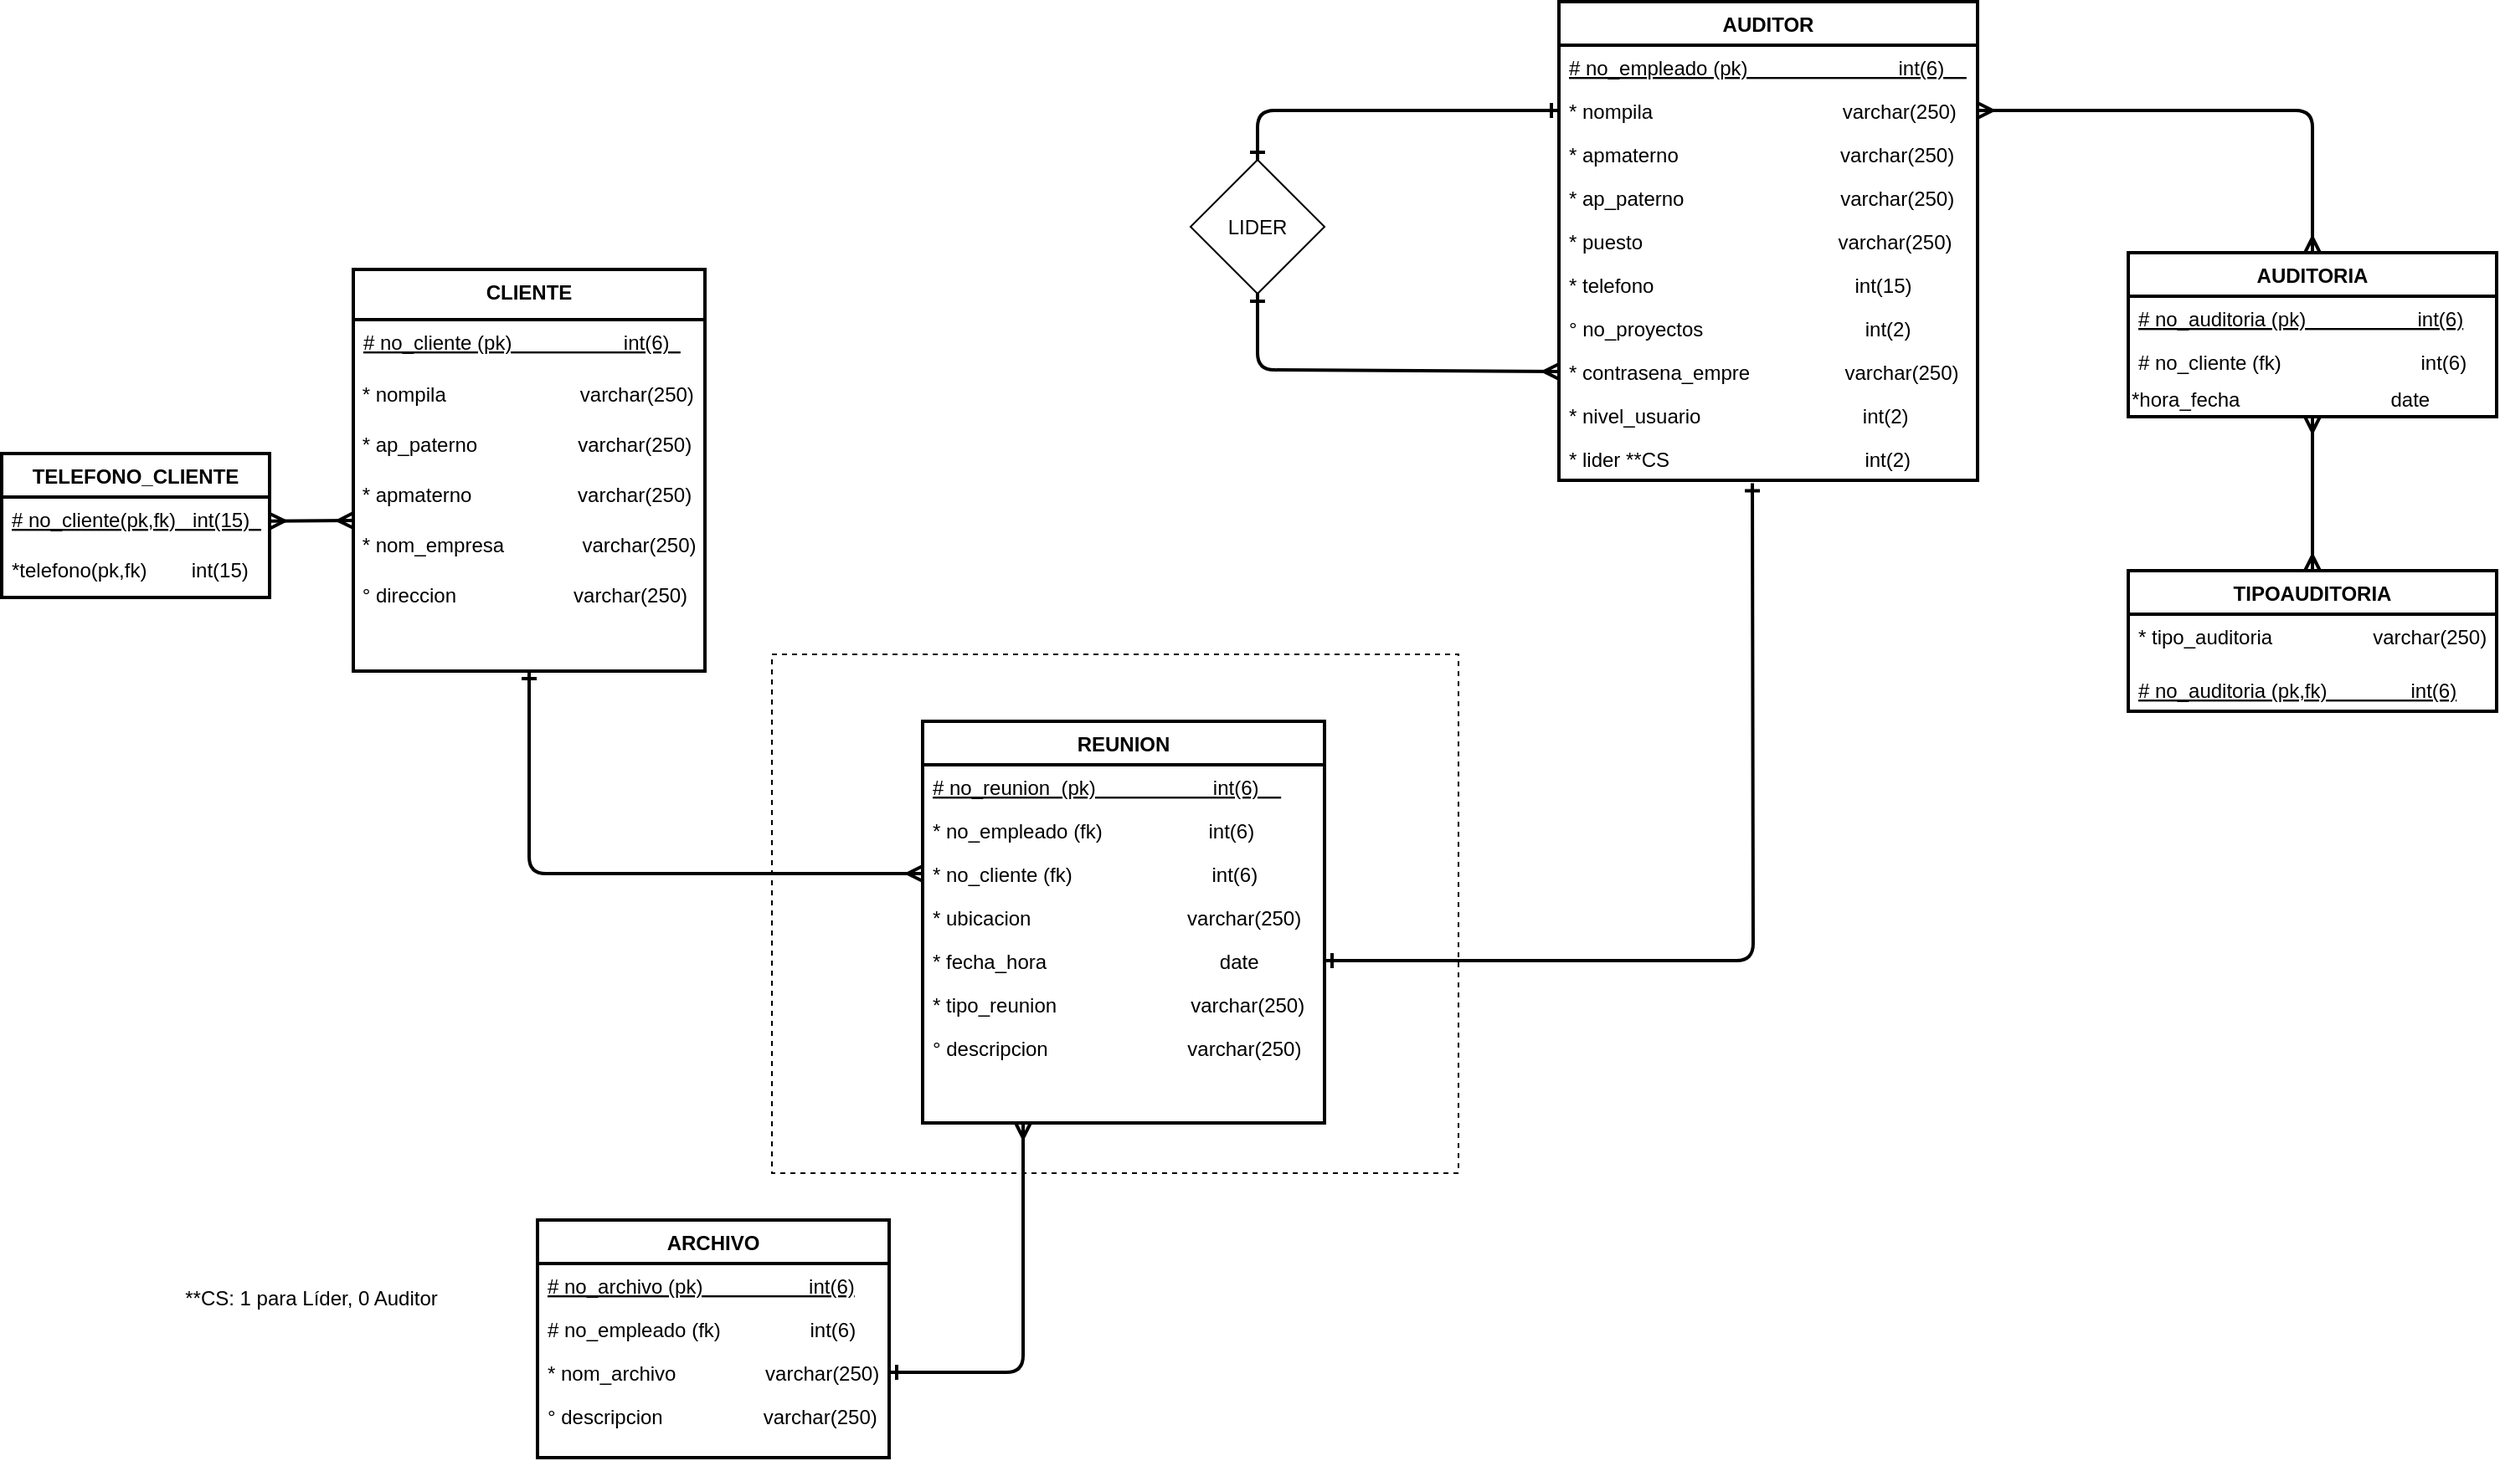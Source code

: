 <mxfile version="14.2.9" type="github">
  <diagram id="C5RBs43oDa-KdzZeNtuy" name="Page-1">
    <mxGraphModel dx="2401" dy="1773" grid="1" gridSize="10" guides="1" tooltips="1" connect="1" arrows="1" fold="1" page="1" pageScale="1" pageWidth="827" pageHeight="1169" math="0" shadow="0">
      <root>
        <mxCell id="WIyWlLk6GJQsqaUBKTNV-0" />
        <mxCell id="WIyWlLk6GJQsqaUBKTNV-1" parent="WIyWlLk6GJQsqaUBKTNV-0" />
        <mxCell id="gr3oe_lrxex0TwQ4C50Z-101" value="" style="rounded=0;whiteSpace=wrap;html=1;dashed=1;" vertex="1" parent="WIyWlLk6GJQsqaUBKTNV-1">
          <mxGeometry x="440" y="190" width="410" height="310" as="geometry" />
        </mxCell>
        <mxCell id="gr3oe_lrxex0TwQ4C50Z-0" value="CLIENTE" style="swimlane;fontStyle=1;align=center;verticalAlign=top;childLayout=stackLayout;horizontal=1;startSize=30;horizontalStack=0;resizeParent=1;resizeLast=0;collapsible=1;marginBottom=0;rounded=0;shadow=0;strokeWidth=2;" vertex="1" parent="WIyWlLk6GJQsqaUBKTNV-1">
          <mxGeometry x="190" y="-40" width="210" height="240" as="geometry">
            <mxRectangle x="230" y="140" width="160" height="26" as="alternateBounds" />
          </mxGeometry>
        </mxCell>
        <mxCell id="gr3oe_lrxex0TwQ4C50Z-1" value="# no_cliente (pk)                    int(6)   " style="text;align=left;verticalAlign=top;spacingLeft=4;spacingRight=4;overflow=hidden;rotatable=0;points=[[0,0.5],[1,0.5]];portConstraint=eastwest;fontStyle=4" vertex="1" parent="gr3oe_lrxex0TwQ4C50Z-0">
          <mxGeometry y="30" width="210" height="30" as="geometry" />
        </mxCell>
        <mxCell id="gr3oe_lrxex0TwQ4C50Z-2" value="&amp;nbsp;* nompila&amp;nbsp; &amp;nbsp; &amp;nbsp; &amp;nbsp; &amp;nbsp; &amp;nbsp; &amp;nbsp; &amp;nbsp; &amp;nbsp; &amp;nbsp; &amp;nbsp; &amp;nbsp;&amp;nbsp;&lt;span&gt;varchar(250)&lt;/span&gt;" style="text;html=1;strokeColor=none;fillColor=none;align=left;verticalAlign=middle;whiteSpace=wrap;rounded=0;" vertex="1" parent="gr3oe_lrxex0TwQ4C50Z-0">
          <mxGeometry y="60" width="210" height="30" as="geometry" />
        </mxCell>
        <mxCell id="gr3oe_lrxex0TwQ4C50Z-3" value="&amp;nbsp;* ap_paterno&amp;nbsp; &amp;nbsp; &amp;nbsp; &amp;nbsp; &amp;nbsp; &amp;nbsp; &amp;nbsp; &amp;nbsp; &amp;nbsp;&amp;nbsp;&lt;span&gt;varchar(250)&lt;/span&gt;" style="text;html=1;strokeColor=none;fillColor=none;align=left;verticalAlign=middle;whiteSpace=wrap;rounded=0;" vertex="1" parent="gr3oe_lrxex0TwQ4C50Z-0">
          <mxGeometry y="90" width="210" height="30" as="geometry" />
        </mxCell>
        <mxCell id="gr3oe_lrxex0TwQ4C50Z-4" value="&amp;nbsp;* apmaterno&amp;nbsp; &amp;nbsp; &amp;nbsp; &amp;nbsp; &amp;nbsp; &amp;nbsp; &amp;nbsp; &amp;nbsp; &amp;nbsp; &amp;nbsp;varchar(250)" style="text;html=1;strokeColor=none;fillColor=none;align=left;verticalAlign=middle;whiteSpace=wrap;rounded=0;" vertex="1" parent="gr3oe_lrxex0TwQ4C50Z-0">
          <mxGeometry y="120" width="210" height="30" as="geometry" />
        </mxCell>
        <mxCell id="gr3oe_lrxex0TwQ4C50Z-5" value="&lt;div align=&quot;left&quot;&gt;&amp;nbsp;* nom_empresa&amp;nbsp; &amp;nbsp; &amp;nbsp; &amp;nbsp; &amp;nbsp; &amp;nbsp; &amp;nbsp; varchar(250)&lt;/div&gt;" style="text;html=1;strokeColor=none;fillColor=none;align=left;verticalAlign=middle;whiteSpace=wrap;rounded=0;" vertex="1" parent="gr3oe_lrxex0TwQ4C50Z-0">
          <mxGeometry y="150" width="210" height="30" as="geometry" />
        </mxCell>
        <mxCell id="gr3oe_lrxex0TwQ4C50Z-6" value="&amp;nbsp;° direccion&amp;nbsp; &amp;nbsp; &amp;nbsp; &amp;nbsp; &amp;nbsp; &amp;nbsp; &amp;nbsp; &amp;nbsp; &amp;nbsp; &amp;nbsp; &amp;nbsp;&lt;span&gt;varchar(250)&lt;/span&gt;" style="text;html=1;strokeColor=none;fillColor=none;align=left;verticalAlign=middle;whiteSpace=wrap;rounded=0;" vertex="1" parent="gr3oe_lrxex0TwQ4C50Z-0">
          <mxGeometry y="180" width="210" height="30" as="geometry" />
        </mxCell>
        <mxCell id="gr3oe_lrxex0TwQ4C50Z-7" value="ARCHIVO" style="swimlane;fontStyle=1;align=center;verticalAlign=top;childLayout=stackLayout;horizontal=1;startSize=26;horizontalStack=0;resizeParent=1;resizeLast=0;collapsible=1;marginBottom=0;rounded=0;shadow=0;strokeWidth=2;" vertex="1" parent="WIyWlLk6GJQsqaUBKTNV-1">
          <mxGeometry x="300" y="528" width="210" height="142" as="geometry">
            <mxRectangle x="130" y="380" width="160" height="26" as="alternateBounds" />
          </mxGeometry>
        </mxCell>
        <mxCell id="gr3oe_lrxex0TwQ4C50Z-8" value="# no_archivo (pk)                   int(6)" style="text;align=left;verticalAlign=top;spacingLeft=4;spacingRight=4;overflow=hidden;rotatable=0;points=[[0,0.5],[1,0.5]];portConstraint=eastwest;fontStyle=4" vertex="1" parent="gr3oe_lrxex0TwQ4C50Z-7">
          <mxGeometry y="26" width="210" height="26" as="geometry" />
        </mxCell>
        <mxCell id="gr3oe_lrxex0TwQ4C50Z-9" value="# no_empleado (fk)                int(6)" style="text;align=left;verticalAlign=top;spacingLeft=4;spacingRight=4;overflow=hidden;rotatable=0;points=[[0,0.5],[1,0.5]];portConstraint=eastwest;fontStyle=0" vertex="1" parent="gr3oe_lrxex0TwQ4C50Z-7">
          <mxGeometry y="52" width="210" height="26" as="geometry" />
        </mxCell>
        <mxCell id="gr3oe_lrxex0TwQ4C50Z-10" value="* nom_archivo                varchar(250)" style="text;align=left;verticalAlign=top;spacingLeft=4;spacingRight=4;overflow=hidden;rotatable=0;points=[[0,0.5],[1,0.5]];portConstraint=eastwest;rounded=0;shadow=0;html=0;" vertex="1" parent="gr3oe_lrxex0TwQ4C50Z-7">
          <mxGeometry y="78" width="210" height="26" as="geometry" />
        </mxCell>
        <mxCell id="gr3oe_lrxex0TwQ4C50Z-11" value="° descripcion                  varchar(250)" style="text;align=left;verticalAlign=top;spacingLeft=4;spacingRight=4;overflow=hidden;rotatable=0;points=[[0,0.5],[1,0.5]];portConstraint=eastwest;" vertex="1" parent="gr3oe_lrxex0TwQ4C50Z-7">
          <mxGeometry y="104" width="210" height="26" as="geometry" />
        </mxCell>
        <mxCell id="gr3oe_lrxex0TwQ4C50Z-12" value="AUDITORIA" style="swimlane;fontStyle=1;align=center;verticalAlign=top;childLayout=stackLayout;horizontal=1;startSize=26;horizontalStack=0;resizeParent=1;resizeLast=0;collapsible=1;marginBottom=0;rounded=0;shadow=0;strokeWidth=2;" vertex="1" parent="WIyWlLk6GJQsqaUBKTNV-1">
          <mxGeometry x="1250" y="-50" width="220" height="98" as="geometry">
            <mxRectangle x="340" y="380" width="170" height="26" as="alternateBounds" />
          </mxGeometry>
        </mxCell>
        <mxCell id="gr3oe_lrxex0TwQ4C50Z-13" value="# no_auditoria (pk)                    int(6)" style="text;align=left;verticalAlign=top;spacingLeft=4;spacingRight=4;overflow=hidden;rotatable=0;points=[[0,0.5],[1,0.5]];portConstraint=eastwest;fontStyle=4" vertex="1" parent="gr3oe_lrxex0TwQ4C50Z-12">
          <mxGeometry y="26" width="220" height="26" as="geometry" />
        </mxCell>
        <mxCell id="gr3oe_lrxex0TwQ4C50Z-14" value="# no_cliente (fk)                         int(6)" style="text;align=left;verticalAlign=top;spacingLeft=4;spacingRight=4;overflow=hidden;rotatable=0;points=[[0,0.5],[1,0.5]];portConstraint=eastwest;fontStyle=0" vertex="1" parent="gr3oe_lrxex0TwQ4C50Z-12">
          <mxGeometry y="52" width="220" height="26" as="geometry" />
        </mxCell>
        <mxCell id="gr3oe_lrxex0TwQ4C50Z-103" value="*hora_fecha&amp;nbsp;&amp;nbsp;&amp;nbsp;&amp;nbsp;&amp;nbsp;&amp;nbsp;&amp;nbsp;&amp;nbsp;&amp;nbsp;&amp;nbsp;&amp;nbsp; &amp;nbsp; &amp;nbsp; &amp;nbsp; &amp;nbsp; &amp;nbsp; &amp;nbsp; &amp;nbsp;&amp;nbsp; date" style="text;html=1;strokeColor=none;fillColor=none;align=left;verticalAlign=middle;whiteSpace=wrap;rounded=0;dashed=1;" vertex="1" parent="gr3oe_lrxex0TwQ4C50Z-12">
          <mxGeometry y="78" width="220" height="20" as="geometry" />
        </mxCell>
        <mxCell id="gr3oe_lrxex0TwQ4C50Z-15" value="AUDITOR" style="swimlane;fontStyle=1;align=center;verticalAlign=top;childLayout=stackLayout;horizontal=1;startSize=26;horizontalStack=0;resizeParent=1;resizeLast=0;collapsible=1;marginBottom=0;rounded=0;shadow=0;strokeWidth=2;" vertex="1" parent="WIyWlLk6GJQsqaUBKTNV-1">
          <mxGeometry x="910" y="-200" width="250" height="286" as="geometry">
            <mxRectangle x="550" y="140" width="160" height="26" as="alternateBounds" />
          </mxGeometry>
        </mxCell>
        <mxCell id="gr3oe_lrxex0TwQ4C50Z-16" value="# no_empleado (pk)                           int(6)    " style="text;align=left;verticalAlign=top;spacingLeft=4;spacingRight=4;overflow=hidden;rotatable=0;points=[[0,0.5],[1,0.5]];portConstraint=eastwest;fontStyle=4;labelBackgroundColor=#ffffff;" vertex="1" parent="gr3oe_lrxex0TwQ4C50Z-15">
          <mxGeometry y="26" width="250" height="26" as="geometry" />
        </mxCell>
        <mxCell id="gr3oe_lrxex0TwQ4C50Z-17" value="* nompila                                  varchar(250)" style="text;align=left;verticalAlign=top;spacingLeft=4;spacingRight=4;overflow=hidden;rotatable=0;points=[[0,0.5],[1,0.5]];portConstraint=eastwest;rounded=0;shadow=0;html=0;" vertex="1" parent="gr3oe_lrxex0TwQ4C50Z-15">
          <mxGeometry y="52" width="250" height="26" as="geometry" />
        </mxCell>
        <mxCell id="gr3oe_lrxex0TwQ4C50Z-18" value="* apmaterno                             varchar(250)" style="text;align=left;verticalAlign=top;spacingLeft=4;spacingRight=4;overflow=hidden;rotatable=0;points=[[0,0.5],[1,0.5]];portConstraint=eastwest;rounded=0;shadow=0;html=0;" vertex="1" parent="gr3oe_lrxex0TwQ4C50Z-15">
          <mxGeometry y="78" width="250" height="26" as="geometry" />
        </mxCell>
        <mxCell id="gr3oe_lrxex0TwQ4C50Z-19" value="* ap_paterno                            varchar(250)&#xa; " style="text;align=left;verticalAlign=top;spacingLeft=4;spacingRight=4;overflow=hidden;rotatable=0;points=[[0,0.5],[1,0.5]];portConstraint=eastwest;rounded=0;shadow=0;html=0;" vertex="1" parent="gr3oe_lrxex0TwQ4C50Z-15">
          <mxGeometry y="104" width="250" height="26" as="geometry" />
        </mxCell>
        <mxCell id="gr3oe_lrxex0TwQ4C50Z-20" value="* puesto                                   varchar(250)" style="text;align=left;verticalAlign=top;spacingLeft=4;spacingRight=4;overflow=hidden;rotatable=0;points=[[0,0.5],[1,0.5]];portConstraint=eastwest;rounded=0;shadow=0;html=0;" vertex="1" parent="gr3oe_lrxex0TwQ4C50Z-15">
          <mxGeometry y="130" width="250" height="26" as="geometry" />
        </mxCell>
        <mxCell id="gr3oe_lrxex0TwQ4C50Z-21" value="* telefono                                    int(15)" style="text;align=left;verticalAlign=top;spacingLeft=4;spacingRight=4;overflow=hidden;rotatable=0;points=[[0,0.5],[1,0.5]];portConstraint=eastwest;rounded=0;shadow=0;html=0;" vertex="1" parent="gr3oe_lrxex0TwQ4C50Z-15">
          <mxGeometry y="156" width="250" height="26" as="geometry" />
        </mxCell>
        <mxCell id="gr3oe_lrxex0TwQ4C50Z-22" value="° no_proyectos                             int(2)  " style="text;align=left;verticalAlign=top;spacingLeft=4;spacingRight=4;overflow=hidden;rotatable=0;points=[[0,0.5],[1,0.5]];portConstraint=eastwest;rounded=0;shadow=0;html=0;" vertex="1" parent="gr3oe_lrxex0TwQ4C50Z-15">
          <mxGeometry y="182" width="250" height="26" as="geometry" />
        </mxCell>
        <mxCell id="gr3oe_lrxex0TwQ4C50Z-23" value="* contrasena_empre                 varchar(250)" style="text;align=left;verticalAlign=top;spacingLeft=4;spacingRight=4;overflow=hidden;rotatable=0;points=[[0,0.5],[1,0.5]];portConstraint=eastwest;rounded=0;shadow=0;html=0;" vertex="1" parent="gr3oe_lrxex0TwQ4C50Z-15">
          <mxGeometry y="208" width="250" height="26" as="geometry" />
        </mxCell>
        <mxCell id="gr3oe_lrxex0TwQ4C50Z-24" value="* nivel_usuario                             int(2)" style="text;align=left;verticalAlign=top;spacingLeft=4;spacingRight=4;overflow=hidden;rotatable=0;points=[[0,0.5],[1,0.5]];portConstraint=eastwest;rounded=0;shadow=0;html=0;" vertex="1" parent="gr3oe_lrxex0TwQ4C50Z-15">
          <mxGeometry y="234" width="250" height="26" as="geometry" />
        </mxCell>
        <mxCell id="gr3oe_lrxex0TwQ4C50Z-25" value="* lider **CS                                   int(2)" style="text;align=left;verticalAlign=top;spacingLeft=4;spacingRight=4;overflow=hidden;rotatable=0;points=[[0,0.5],[1,0.5]];portConstraint=eastwest;rounded=0;shadow=0;html=0;" vertex="1" parent="gr3oe_lrxex0TwQ4C50Z-15">
          <mxGeometry y="260" width="250" height="26" as="geometry" />
        </mxCell>
        <mxCell id="gr3oe_lrxex0TwQ4C50Z-26" value="REUNION" style="swimlane;fontStyle=1;align=center;verticalAlign=top;childLayout=stackLayout;horizontal=1;startSize=26;horizontalStack=0;resizeParent=1;resizeLast=0;collapsible=1;marginBottom=0;rounded=0;shadow=0;strokeWidth=2;" vertex="1" parent="WIyWlLk6GJQsqaUBKTNV-1">
          <mxGeometry x="530" y="230" width="240" height="240" as="geometry">
            <mxRectangle x="550" y="140" width="160" height="26" as="alternateBounds" />
          </mxGeometry>
        </mxCell>
        <mxCell id="gr3oe_lrxex0TwQ4C50Z-27" value="# no_reunion  (pk)                     int(6)    " style="text;align=left;verticalAlign=top;spacingLeft=4;spacingRight=4;overflow=hidden;rotatable=0;points=[[0,0.5],[1,0.5]];portConstraint=eastwest;fontStyle=4;labelBackgroundColor=#ffffff;" vertex="1" parent="gr3oe_lrxex0TwQ4C50Z-26">
          <mxGeometry y="26" width="240" height="26" as="geometry" />
        </mxCell>
        <mxCell id="gr3oe_lrxex0TwQ4C50Z-28" value="* no_empleado (fk)                   int(6)" style="text;align=left;verticalAlign=top;spacingLeft=4;spacingRight=4;overflow=hidden;rotatable=0;points=[[0,0.5],[1,0.5]];portConstraint=eastwest;rounded=0;shadow=0;html=0;" vertex="1" parent="gr3oe_lrxex0TwQ4C50Z-26">
          <mxGeometry y="52" width="240" height="26" as="geometry" />
        </mxCell>
        <mxCell id="gr3oe_lrxex0TwQ4C50Z-29" value="* no_cliente (fk)                         int(6)" style="text;align=left;verticalAlign=top;spacingLeft=4;spacingRight=4;overflow=hidden;rotatable=0;points=[[0,0.5],[1,0.5]];portConstraint=eastwest;rounded=0;shadow=0;html=0;" vertex="1" parent="gr3oe_lrxex0TwQ4C50Z-26">
          <mxGeometry y="78" width="240" height="26" as="geometry" />
        </mxCell>
        <mxCell id="gr3oe_lrxex0TwQ4C50Z-30" value="* ubicacion                            varchar(250)&#xa; " style="text;align=left;verticalAlign=top;spacingLeft=4;spacingRight=4;overflow=hidden;rotatable=0;points=[[0,0.5],[1,0.5]];portConstraint=eastwest;rounded=0;shadow=0;html=0;" vertex="1" parent="gr3oe_lrxex0TwQ4C50Z-26">
          <mxGeometry y="104" width="240" height="26" as="geometry" />
        </mxCell>
        <mxCell id="gr3oe_lrxex0TwQ4C50Z-31" value="* fecha_hora                               date" style="text;align=left;verticalAlign=top;spacingLeft=4;spacingRight=4;overflow=hidden;rotatable=0;points=[[0,0.5],[1,0.5]];portConstraint=eastwest;rounded=0;shadow=0;html=0;" vertex="1" parent="gr3oe_lrxex0TwQ4C50Z-26">
          <mxGeometry y="130" width="240" height="26" as="geometry" />
        </mxCell>
        <mxCell id="gr3oe_lrxex0TwQ4C50Z-32" value="* tipo_reunion                        varchar(250)" style="text;align=left;verticalAlign=top;spacingLeft=4;spacingRight=4;overflow=hidden;rotatable=0;points=[[0,0.5],[1,0.5]];portConstraint=eastwest;rounded=0;shadow=0;html=0;" vertex="1" parent="gr3oe_lrxex0TwQ4C50Z-26">
          <mxGeometry y="156" width="240" height="26" as="geometry" />
        </mxCell>
        <mxCell id="gr3oe_lrxex0TwQ4C50Z-33" value="° descripcion                         varchar(250)" style="text;align=left;verticalAlign=top;spacingLeft=4;spacingRight=4;overflow=hidden;rotatable=0;points=[[0,0.5],[1,0.5]];portConstraint=eastwest;rounded=0;shadow=0;html=0;" vertex="1" parent="gr3oe_lrxex0TwQ4C50Z-26">
          <mxGeometry y="182" width="240" height="26" as="geometry" />
        </mxCell>
        <mxCell id="gr3oe_lrxex0TwQ4C50Z-34" value="" style="endArrow=ERmany;startArrow=ERone;html=1;entryX=0;entryY=0.5;entryDx=0;entryDy=0;startFill=0;endFill=0;strokeWidth=2;exitX=0.5;exitY=1;exitDx=0;exitDy=0;" edge="1" parent="WIyWlLk6GJQsqaUBKTNV-1" source="gr3oe_lrxex0TwQ4C50Z-0" target="gr3oe_lrxex0TwQ4C50Z-29">
          <mxGeometry width="50" height="50" relative="1" as="geometry">
            <mxPoint x="290" y="280" as="sourcePoint" />
            <mxPoint x="360" y="290" as="targetPoint" />
            <Array as="points">
              <mxPoint x="295" y="321" />
            </Array>
          </mxGeometry>
        </mxCell>
        <mxCell id="gr3oe_lrxex0TwQ4C50Z-35" value="" style="endArrow=ERone;startArrow=ERone;html=1;startFill=0;endFill=0;strokeWidth=2;entryX=0.462;entryY=1.066;entryDx=0;entryDy=0;entryPerimeter=0;exitX=1;exitY=0.5;exitDx=0;exitDy=0;" edge="1" parent="WIyWlLk6GJQsqaUBKTNV-1" target="gr3oe_lrxex0TwQ4C50Z-25" source="gr3oe_lrxex0TwQ4C50Z-31">
          <mxGeometry width="50" height="50" relative="1" as="geometry">
            <mxPoint x="654" y="366" as="sourcePoint" />
            <mxPoint x="887" y="366" as="targetPoint" />
            <Array as="points">
              <mxPoint x="1026" y="373" />
            </Array>
          </mxGeometry>
        </mxCell>
        <mxCell id="gr3oe_lrxex0TwQ4C50Z-36" value="" style="endArrow=ERmany;startArrow=ERone;html=1;startFill=0;endFill=0;strokeWidth=2;exitX=1;exitY=0.5;exitDx=0;exitDy=0;entryX=0.25;entryY=1;entryDx=0;entryDy=0;" edge="1" parent="WIyWlLk6GJQsqaUBKTNV-1" source="gr3oe_lrxex0TwQ4C50Z-10" target="gr3oe_lrxex0TwQ4C50Z-26">
          <mxGeometry width="50" height="50" relative="1" as="geometry">
            <mxPoint x="390" y="572" as="sourcePoint" />
            <mxPoint x="548.619" y="500" as="targetPoint" />
            <Array as="points">
              <mxPoint x="590" y="619" />
            </Array>
          </mxGeometry>
        </mxCell>
        <mxCell id="gr3oe_lrxex0TwQ4C50Z-37" value="" style="endArrow=ERmany;startArrow=ERmany;html=1;startFill=0;endFill=0;strokeWidth=2;exitX=0.5;exitY=0;exitDx=0;exitDy=0;entryX=1;entryY=0.5;entryDx=0;entryDy=0;" edge="1" parent="WIyWlLk6GJQsqaUBKTNV-1" source="gr3oe_lrxex0TwQ4C50Z-12" target="gr3oe_lrxex0TwQ4C50Z-17">
          <mxGeometry width="50" height="50" relative="1" as="geometry">
            <mxPoint x="390" y="581" as="sourcePoint" />
            <mxPoint x="820" y="60" as="targetPoint" />
            <Array as="points">
              <mxPoint x="1360" y="-135" />
            </Array>
          </mxGeometry>
        </mxCell>
        <mxCell id="gr3oe_lrxex0TwQ4C50Z-38" value="TIPOAUDITORIA" style="swimlane;fontStyle=1;align=center;verticalAlign=top;childLayout=stackLayout;horizontal=1;startSize=26;horizontalStack=0;resizeParent=1;resizeLast=0;collapsible=1;marginBottom=0;rounded=0;shadow=0;strokeWidth=2;" vertex="1" parent="WIyWlLk6GJQsqaUBKTNV-1">
          <mxGeometry x="1250" y="140" width="220" height="84" as="geometry">
            <mxRectangle x="340" y="380" width="170" height="26" as="alternateBounds" />
          </mxGeometry>
        </mxCell>
        <mxCell id="gr3oe_lrxex0TwQ4C50Z-40" value="* tipo_auditoria                  varchar(250)" style="text;align=left;verticalAlign=top;spacingLeft=4;spacingRight=4;overflow=hidden;rotatable=0;points=[[0,0.5],[1,0.5]];portConstraint=eastwest;" vertex="1" parent="gr3oe_lrxex0TwQ4C50Z-38">
          <mxGeometry y="26" width="220" height="32" as="geometry" />
        </mxCell>
        <mxCell id="gr3oe_lrxex0TwQ4C50Z-39" value="# no_auditoria (pk,fk)               int(6)" style="text;align=left;verticalAlign=top;spacingLeft=4;spacingRight=4;overflow=hidden;rotatable=0;points=[[0,0.5],[1,0.5]];portConstraint=eastwest;fontStyle=4" vertex="1" parent="gr3oe_lrxex0TwQ4C50Z-38">
          <mxGeometry y="58" width="220" height="26" as="geometry" />
        </mxCell>
        <mxCell id="gr3oe_lrxex0TwQ4C50Z-41" value="TELEFONO_CLIENTE" style="swimlane;fontStyle=1;childLayout=stackLayout;horizontal=1;startSize=26;horizontalStack=0;resizeParent=1;resizeParentMax=0;resizeLast=0;collapsible=1;marginBottom=0;align=center;fontSize=12;strokeWidth=2;" vertex="1" parent="WIyWlLk6GJQsqaUBKTNV-1">
          <mxGeometry x="-20" y="70" width="160" height="86" as="geometry" />
        </mxCell>
        <mxCell id="gr3oe_lrxex0TwQ4C50Z-42" value="# no_cliente(pk,fk)   int(15)     " style="text;strokeColor=none;fillColor=none;spacingLeft=4;spacingRight=4;overflow=hidden;rotatable=0;points=[[0,0.5],[1,0.5]];portConstraint=eastwest;fontSize=12;fontStyle=4" vertex="1" parent="gr3oe_lrxex0TwQ4C50Z-41">
          <mxGeometry y="26" width="160" height="30" as="geometry" />
        </mxCell>
        <mxCell id="gr3oe_lrxex0TwQ4C50Z-43" value="*telefono(pk,fk)        int(15)          " style="text;strokeColor=none;fillColor=none;spacingLeft=4;spacingRight=4;overflow=hidden;rotatable=0;points=[[0,0.5],[1,0.5]];portConstraint=eastwest;fontSize=12;" vertex="1" parent="gr3oe_lrxex0TwQ4C50Z-41">
          <mxGeometry y="56" width="160" height="30" as="geometry" />
        </mxCell>
        <mxCell id="gr3oe_lrxex0TwQ4C50Z-44" value="" style="endArrow=ERmany;startArrow=ERmany;html=1;startFill=0;endFill=0;strokeWidth=2;entryX=0.5;entryY=1;entryDx=0;entryDy=0;exitX=0.5;exitY=0;exitDx=0;exitDy=0;" edge="1" parent="WIyWlLk6GJQsqaUBKTNV-1" source="gr3oe_lrxex0TwQ4C50Z-38" target="gr3oe_lrxex0TwQ4C50Z-12">
          <mxGeometry width="50" height="50" relative="1" as="geometry">
            <mxPoint x="1310" y="120" as="sourcePoint" />
            <mxPoint x="930" y="540" as="targetPoint" />
            <Array as="points" />
          </mxGeometry>
        </mxCell>
        <mxCell id="gr3oe_lrxex0TwQ4C50Z-45" value="" style="endArrow=ERmany;html=1;entryX=0;entryY=0;entryDx=0;entryDy=0;startArrow=ERmany;startFill=0;strokeWidth=2;endFill=0;" edge="1" parent="WIyWlLk6GJQsqaUBKTNV-1" source="gr3oe_lrxex0TwQ4C50Z-42" target="gr3oe_lrxex0TwQ4C50Z-5">
          <mxGeometry width="50" height="50" relative="1" as="geometry">
            <mxPoint x="230" y="350" as="sourcePoint" />
            <mxPoint x="280" y="300" as="targetPoint" />
            <Array as="points" />
          </mxGeometry>
        </mxCell>
        <mxCell id="gr3oe_lrxex0TwQ4C50Z-46" value="" style="endArrow=ERone;html=1;entryX=0.5;entryY=0;entryDx=0;entryDy=0;startArrow=ERone;startFill=0;endFill=0;strokeWidth=2;exitX=0;exitY=0.5;exitDx=0;exitDy=0;" edge="1" parent="WIyWlLk6GJQsqaUBKTNV-1" source="gr3oe_lrxex0TwQ4C50Z-17">
          <mxGeometry width="50" height="50" relative="1" as="geometry">
            <mxPoint x="820" y="-160" as="sourcePoint" />
            <mxPoint x="730.0" y="-105.5" as="targetPoint" />
            <Array as="points">
              <mxPoint x="730" y="-135" />
            </Array>
          </mxGeometry>
        </mxCell>
        <mxCell id="gr3oe_lrxex0TwQ4C50Z-47" value="" style="endArrow=ERone;html=1;entryX=0.5;entryY=1;entryDx=0;entryDy=0;exitX=0;exitY=0.5;exitDx=0;exitDy=0;startArrow=ERmany;startFill=0;endFill=0;strokeWidth=2;" edge="1" parent="WIyWlLk6GJQsqaUBKTNV-1" source="gr3oe_lrxex0TwQ4C50Z-23">
          <mxGeometry width="50" height="50" relative="1" as="geometry">
            <mxPoint x="570" y="54.5" as="sourcePoint" />
            <mxPoint x="730.0" y="-25.5" as="targetPoint" />
            <Array as="points">
              <mxPoint x="730" y="20" />
            </Array>
          </mxGeometry>
        </mxCell>
        <mxCell id="gr3oe_lrxex0TwQ4C50Z-48" value="**CS: 1 para Líder, 0 Auditor" style="text;html=1;strokeColor=none;fillColor=none;align=center;verticalAlign=middle;whiteSpace=wrap;rounded=0;" vertex="1" parent="WIyWlLk6GJQsqaUBKTNV-1">
          <mxGeometry x="50" y="560" width="230" height="30" as="geometry" />
        </mxCell>
        <mxCell id="gr3oe_lrxex0TwQ4C50Z-98" value="LIDER" style="rhombus;whiteSpace=wrap;html=1;" vertex="1" parent="WIyWlLk6GJQsqaUBKTNV-1">
          <mxGeometry x="690" y="-105.5" width="80" height="80" as="geometry" />
        </mxCell>
      </root>
    </mxGraphModel>
  </diagram>
</mxfile>
